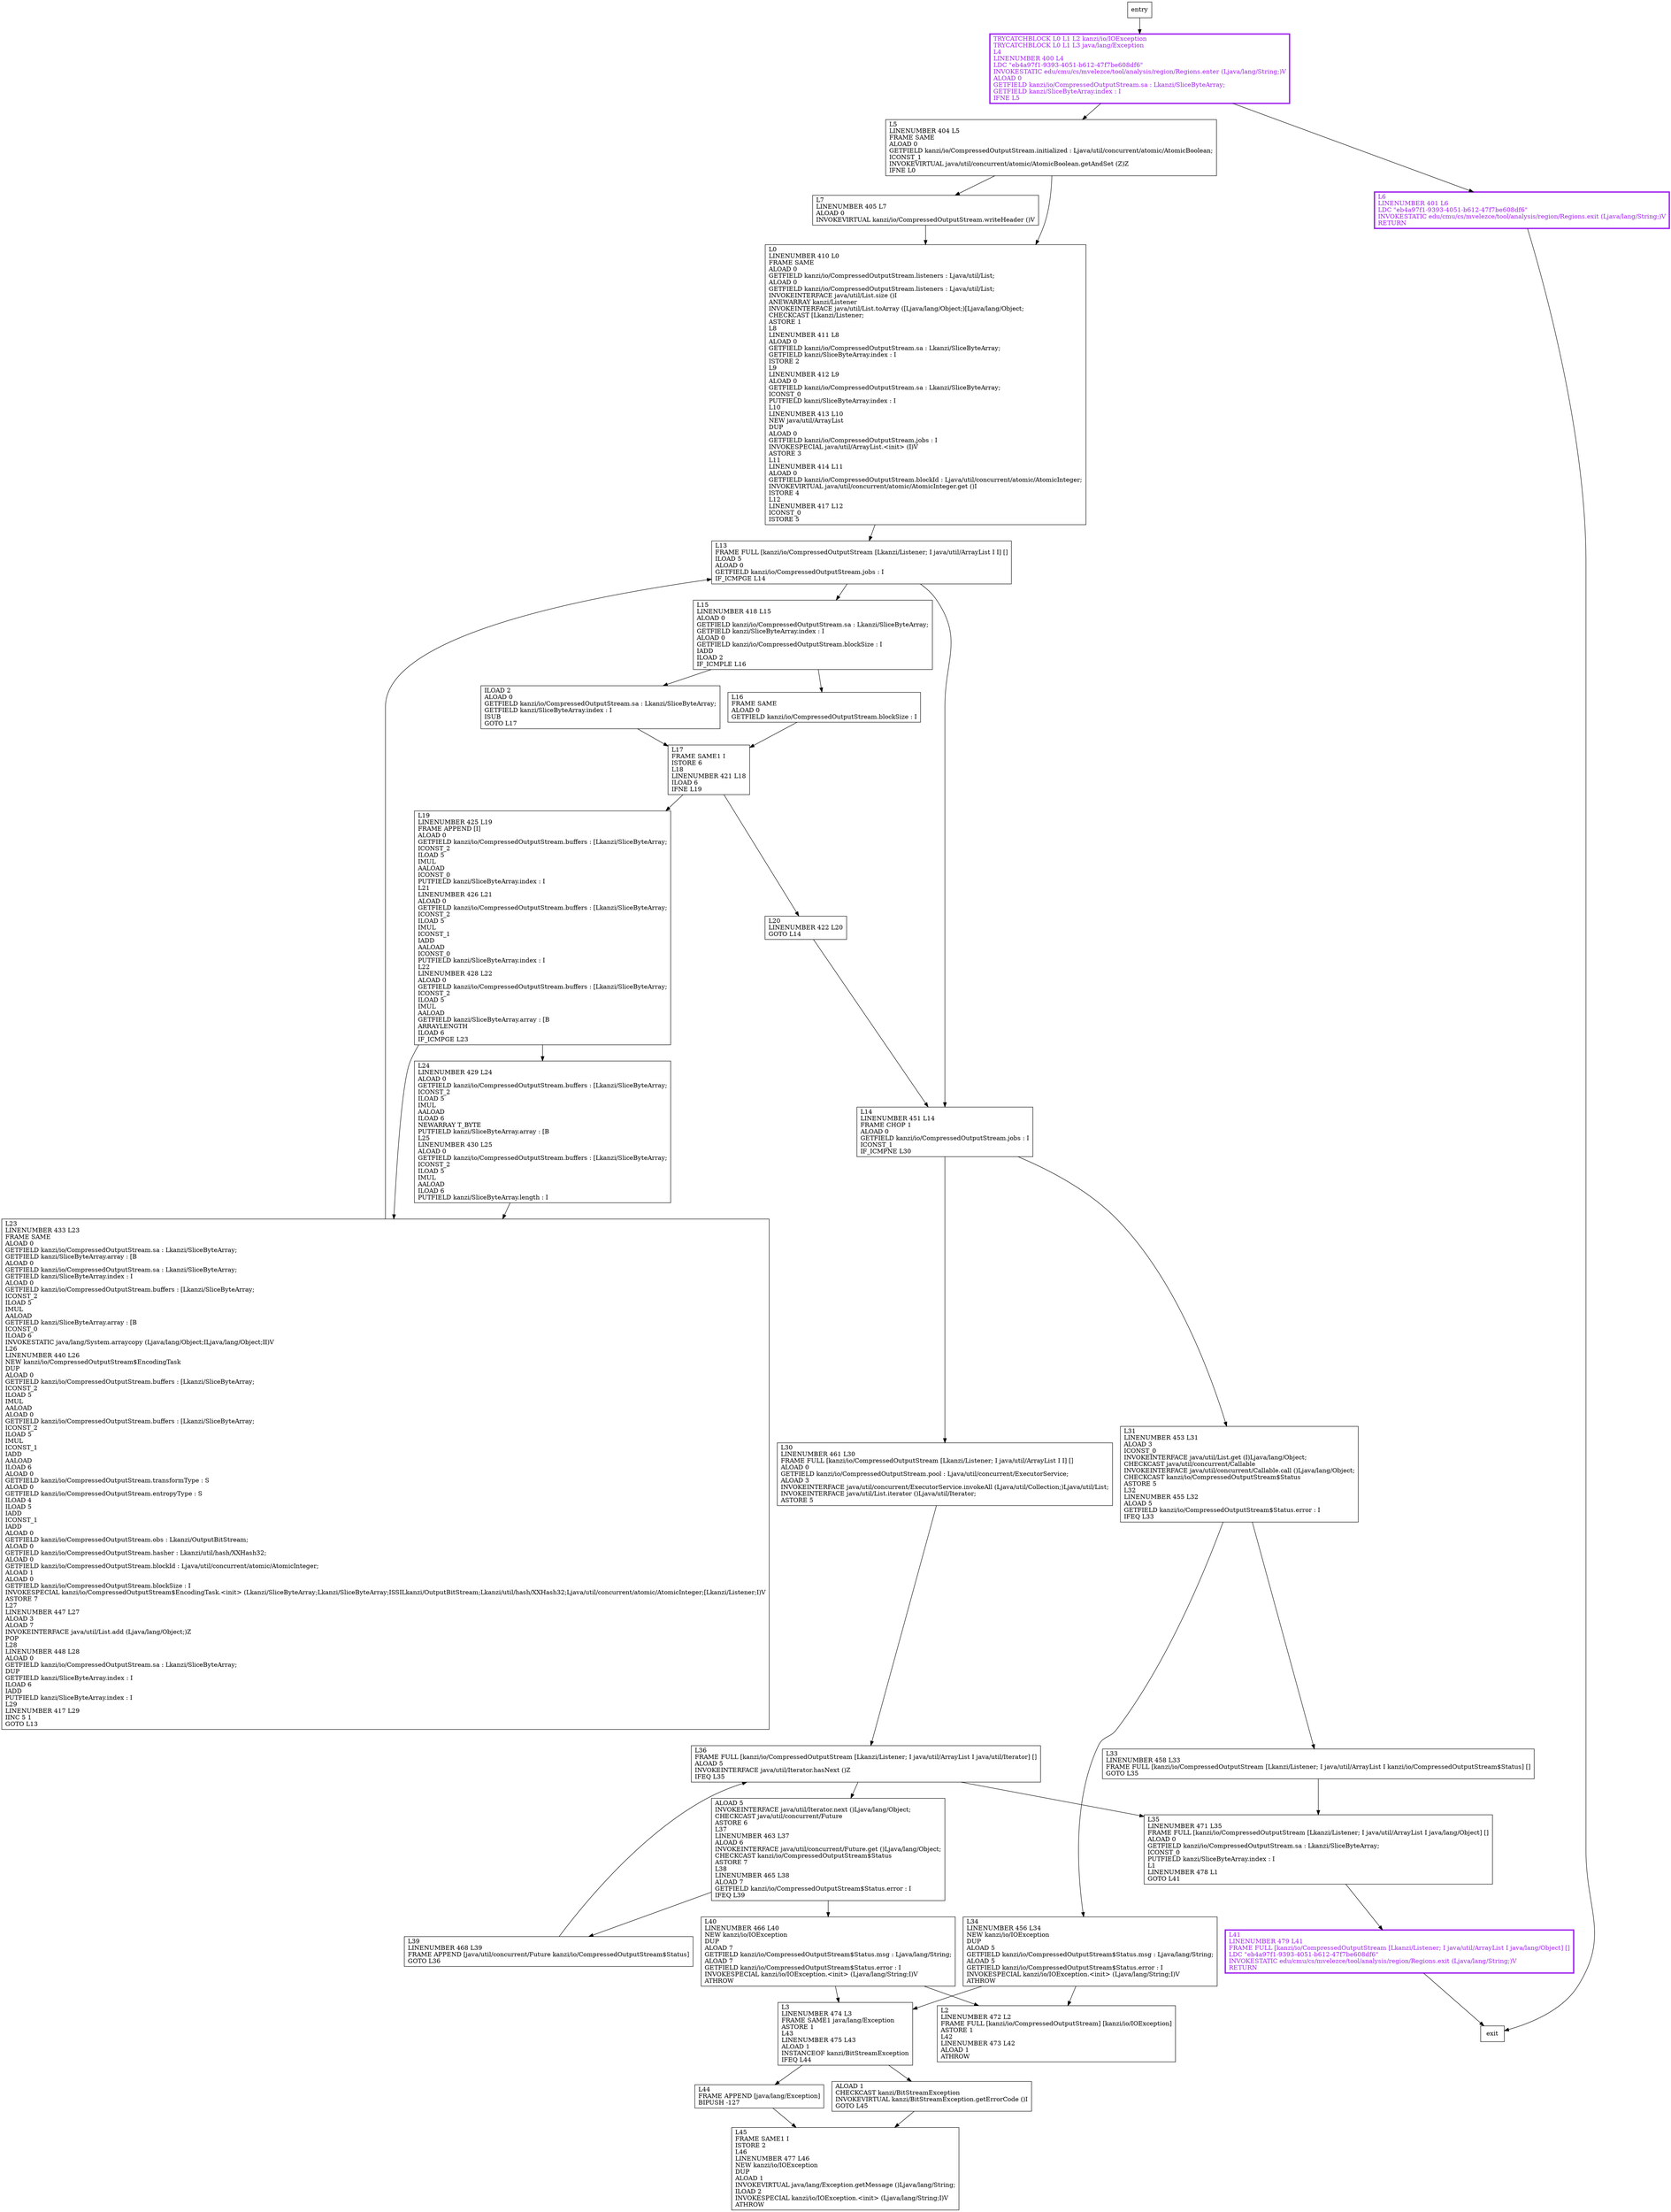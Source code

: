 digraph processBlock {
node [shape=record];
1119907629 [label="L7\lLINENUMBER 405 L7\lALOAD 0\lINVOKEVIRTUAL kanzi/io/CompressedOutputStream.writeHeader ()V\l"];
63813712 [label="L17\lFRAME SAME1 I\lISTORE 6\lL18\lLINENUMBER 421 L18\lILOAD 6\lIFNE L19\l"];
1934193320 [label="L44\lFRAME APPEND [java/lang/Exception]\lBIPUSH -127\l"];
1538077921 [label="L0\lLINENUMBER 410 L0\lFRAME SAME\lALOAD 0\lGETFIELD kanzi/io/CompressedOutputStream.listeners : Ljava/util/List;\lALOAD 0\lGETFIELD kanzi/io/CompressedOutputStream.listeners : Ljava/util/List;\lINVOKEINTERFACE java/util/List.size ()I\lANEWARRAY kanzi/Listener\lINVOKEINTERFACE java/util/List.toArray ([Ljava/lang/Object;)[Ljava/lang/Object;\lCHECKCAST [Lkanzi/Listener;\lASTORE 1\lL8\lLINENUMBER 411 L8\lALOAD 0\lGETFIELD kanzi/io/CompressedOutputStream.sa : Lkanzi/SliceByteArray;\lGETFIELD kanzi/SliceByteArray.index : I\lISTORE 2\lL9\lLINENUMBER 412 L9\lALOAD 0\lGETFIELD kanzi/io/CompressedOutputStream.sa : Lkanzi/SliceByteArray;\lICONST_0\lPUTFIELD kanzi/SliceByteArray.index : I\lL10\lLINENUMBER 413 L10\lNEW java/util/ArrayList\lDUP\lALOAD 0\lGETFIELD kanzi/io/CompressedOutputStream.jobs : I\lINVOKESPECIAL java/util/ArrayList.\<init\> (I)V\lASTORE 3\lL11\lLINENUMBER 414 L11\lALOAD 0\lGETFIELD kanzi/io/CompressedOutputStream.blockId : Ljava/util/concurrent/atomic/AtomicInteger;\lINVOKEVIRTUAL java/util/concurrent/atomic/AtomicInteger.get ()I\lISTORE 4\lL12\lLINENUMBER 417 L12\lICONST_0\lISTORE 5\l"];
598688981 [label="L3\lLINENUMBER 474 L3\lFRAME SAME1 java/lang/Exception\lASTORE 1\lL43\lLINENUMBER 475 L43\lALOAD 1\lINSTANCEOF kanzi/BitStreamException\lIFEQ L44\l"];
1928435309 [label="L39\lLINENUMBER 468 L39\lFRAME APPEND [java/util/concurrent/Future kanzi/io/CompressedOutputStream$Status]\lGOTO L36\l"];
2060552204 [label="L24\lLINENUMBER 429 L24\lALOAD 0\lGETFIELD kanzi/io/CompressedOutputStream.buffers : [Lkanzi/SliceByteArray;\lICONST_2\lILOAD 5\lIMUL\lAALOAD\lILOAD 6\lNEWARRAY T_BYTE\lPUTFIELD kanzi/SliceByteArray.array : [B\lL25\lLINENUMBER 430 L25\lALOAD 0\lGETFIELD kanzi/io/CompressedOutputStream.buffers : [Lkanzi/SliceByteArray;\lICONST_2\lILOAD 5\lIMUL\lAALOAD\lILOAD 6\lPUTFIELD kanzi/SliceByteArray.length : I\l"];
1924802937 [label="L31\lLINENUMBER 453 L31\lALOAD 3\lICONST_0\lINVOKEINTERFACE java/util/List.get (I)Ljava/lang/Object;\lCHECKCAST java/util/concurrent/Callable\lINVOKEINTERFACE java/util/concurrent/Callable.call ()Ljava/lang/Object;\lCHECKCAST kanzi/io/CompressedOutputStream$Status\lASTORE 5\lL32\lLINENUMBER 455 L32\lALOAD 5\lGETFIELD kanzi/io/CompressedOutputStream$Status.error : I\lIFEQ L33\l"];
1165099299 [label="L34\lLINENUMBER 456 L34\lNEW kanzi/io/IOException\lDUP\lALOAD 5\lGETFIELD kanzi/io/CompressedOutputStream$Status.msg : Ljava/lang/String;\lALOAD 5\lGETFIELD kanzi/io/CompressedOutputStream$Status.error : I\lINVOKESPECIAL kanzi/io/IOException.\<init\> (Ljava/lang/String;I)V\lATHROW\l"];
1680124243 [label="L13\lFRAME FULL [kanzi/io/CompressedOutputStream [Lkanzi/Listener; I java/util/ArrayList I I] []\lILOAD 5\lALOAD 0\lGETFIELD kanzi/io/CompressedOutputStream.jobs : I\lIF_ICMPGE L14\l"];
828246745 [label="L45\lFRAME SAME1 I\lISTORE 2\lL46\lLINENUMBER 477 L46\lNEW kanzi/io/IOException\lDUP\lALOAD 1\lINVOKEVIRTUAL java/lang/Exception.getMessage ()Ljava/lang/String;\lILOAD 2\lINVOKESPECIAL kanzi/io/IOException.\<init\> (Ljava/lang/String;I)V\lATHROW\l"];
1307239780 [label="L35\lLINENUMBER 471 L35\lFRAME FULL [kanzi/io/CompressedOutputStream [Lkanzi/Listener; I java/util/ArrayList I java/lang/Object] []\lALOAD 0\lGETFIELD kanzi/io/CompressedOutputStream.sa : Lkanzi/SliceByteArray;\lICONST_0\lPUTFIELD kanzi/SliceByteArray.index : I\lL1\lLINENUMBER 478 L1\lGOTO L41\l"];
281138512 [label="L19\lLINENUMBER 425 L19\lFRAME APPEND [I]\lALOAD 0\lGETFIELD kanzi/io/CompressedOutputStream.buffers : [Lkanzi/SliceByteArray;\lICONST_2\lILOAD 5\lIMUL\lAALOAD\lICONST_0\lPUTFIELD kanzi/SliceByteArray.index : I\lL21\lLINENUMBER 426 L21\lALOAD 0\lGETFIELD kanzi/io/CompressedOutputStream.buffers : [Lkanzi/SliceByteArray;\lICONST_2\lILOAD 5\lIMUL\lICONST_1\lIADD\lAALOAD\lICONST_0\lPUTFIELD kanzi/SliceByteArray.index : I\lL22\lLINENUMBER 428 L22\lALOAD 0\lGETFIELD kanzi/io/CompressedOutputStream.buffers : [Lkanzi/SliceByteArray;\lICONST_2\lILOAD 5\lIMUL\lAALOAD\lGETFIELD kanzi/SliceByteArray.array : [B\lARRAYLENGTH\lILOAD 6\lIF_ICMPGE L23\l"];
407150307 [label="ALOAD 5\lINVOKEINTERFACE java/util/Iterator.next ()Ljava/lang/Object;\lCHECKCAST java/util/concurrent/Future\lASTORE 6\lL37\lLINENUMBER 463 L37\lALOAD 6\lINVOKEINTERFACE java/util/concurrent/Future.get ()Ljava/lang/Object;\lCHECKCAST kanzi/io/CompressedOutputStream$Status\lASTORE 7\lL38\lLINENUMBER 465 L38\lALOAD 7\lGETFIELD kanzi/io/CompressedOutputStream$Status.error : I\lIFEQ L39\l"];
723647754 [label="L40\lLINENUMBER 466 L40\lNEW kanzi/io/IOException\lDUP\lALOAD 7\lGETFIELD kanzi/io/CompressedOutputStream$Status.msg : Ljava/lang/String;\lALOAD 7\lGETFIELD kanzi/io/CompressedOutputStream$Status.error : I\lINVOKESPECIAL kanzi/io/IOException.\<init\> (Ljava/lang/String;I)V\lATHROW\l"];
1470371942 [label="ALOAD 1\lCHECKCAST kanzi/BitStreamException\lINVOKEVIRTUAL kanzi/BitStreamException.getErrorCode ()I\lGOTO L45\l"];
1668597720 [label="L30\lLINENUMBER 461 L30\lFRAME FULL [kanzi/io/CompressedOutputStream [Lkanzi/Listener; I java/util/ArrayList I I] []\lALOAD 0\lGETFIELD kanzi/io/CompressedOutputStream.pool : Ljava/util/concurrent/ExecutorService;\lALOAD 3\lINVOKEINTERFACE java/util/concurrent/ExecutorService.invokeAll (Ljava/util/Collection;)Ljava/util/List;\lINVOKEINTERFACE java/util/List.iterator ()Ljava/util/Iterator;\lASTORE 5\l"];
1448372228 [label="L5\lLINENUMBER 404 L5\lFRAME SAME\lALOAD 0\lGETFIELD kanzi/io/CompressedOutputStream.initialized : Ljava/util/concurrent/atomic/AtomicBoolean;\lICONST_1\lINVOKEVIRTUAL java/util/concurrent/atomic/AtomicBoolean.getAndSet (Z)Z\lIFNE L0\l"];
830143695 [label="L36\lFRAME FULL [kanzi/io/CompressedOutputStream [Lkanzi/Listener; I java/util/ArrayList I java/util/Iterator] []\lALOAD 5\lINVOKEINTERFACE java/util/Iterator.hasNext ()Z\lIFEQ L35\l"];
924920633 [label="L14\lLINENUMBER 451 L14\lFRAME CHOP 1\lALOAD 0\lGETFIELD kanzi/io/CompressedOutputStream.jobs : I\lICONST_1\lIF_ICMPNE L30\l"];
999574557 [label="TRYCATCHBLOCK L0 L1 L2 kanzi/io/IOException\lTRYCATCHBLOCK L0 L1 L3 java/lang/Exception\lL4\lLINENUMBER 400 L4\lLDC \"eb4a97f1-9393-4051-b612-47f7be608df6\"\lINVOKESTATIC edu/cmu/cs/mvelezce/tool/analysis/region/Regions.enter (Ljava/lang/String;)V\lALOAD 0\lGETFIELD kanzi/io/CompressedOutputStream.sa : Lkanzi/SliceByteArray;\lGETFIELD kanzi/SliceByteArray.index : I\lIFNE L5\l"];
234217349 [label="L41\lLINENUMBER 479 L41\lFRAME FULL [kanzi/io/CompressedOutputStream [Lkanzi/Listener; I java/util/ArrayList I java/lang/Object] []\lLDC \"eb4a97f1-9393-4051-b612-47f7be608df6\"\lINVOKESTATIC edu/cmu/cs/mvelezce/tool/analysis/region/Regions.exit (Ljava/lang/String;)V\lRETURN\l"];
1887364410 [label="L20\lLINENUMBER 422 L20\lGOTO L14\l"];
1429570754 [label="L6\lLINENUMBER 401 L6\lLDC \"eb4a97f1-9393-4051-b612-47f7be608df6\"\lINVOKESTATIC edu/cmu/cs/mvelezce/tool/analysis/region/Regions.exit (Ljava/lang/String;)V\lRETURN\l"];
2096334223 [label="L16\lFRAME SAME\lALOAD 0\lGETFIELD kanzi/io/CompressedOutputStream.blockSize : I\l"];
73227978 [label="L33\lLINENUMBER 458 L33\lFRAME FULL [kanzi/io/CompressedOutputStream [Lkanzi/Listener; I java/util/ArrayList I kanzi/io/CompressedOutputStream$Status] []\lGOTO L35\l"];
1321970315 [label="L15\lLINENUMBER 418 L15\lALOAD 0\lGETFIELD kanzi/io/CompressedOutputStream.sa : Lkanzi/SliceByteArray;\lGETFIELD kanzi/SliceByteArray.index : I\lALOAD 0\lGETFIELD kanzi/io/CompressedOutputStream.blockSize : I\lIADD\lILOAD 2\lIF_ICMPLE L16\l"];
347123186 [label="L23\lLINENUMBER 433 L23\lFRAME SAME\lALOAD 0\lGETFIELD kanzi/io/CompressedOutputStream.sa : Lkanzi/SliceByteArray;\lGETFIELD kanzi/SliceByteArray.array : [B\lALOAD 0\lGETFIELD kanzi/io/CompressedOutputStream.sa : Lkanzi/SliceByteArray;\lGETFIELD kanzi/SliceByteArray.index : I\lALOAD 0\lGETFIELD kanzi/io/CompressedOutputStream.buffers : [Lkanzi/SliceByteArray;\lICONST_2\lILOAD 5\lIMUL\lAALOAD\lGETFIELD kanzi/SliceByteArray.array : [B\lICONST_0\lILOAD 6\lINVOKESTATIC java/lang/System.arraycopy (Ljava/lang/Object;ILjava/lang/Object;II)V\lL26\lLINENUMBER 440 L26\lNEW kanzi/io/CompressedOutputStream$EncodingTask\lDUP\lALOAD 0\lGETFIELD kanzi/io/CompressedOutputStream.buffers : [Lkanzi/SliceByteArray;\lICONST_2\lILOAD 5\lIMUL\lAALOAD\lALOAD 0\lGETFIELD kanzi/io/CompressedOutputStream.buffers : [Lkanzi/SliceByteArray;\lICONST_2\lILOAD 5\lIMUL\lICONST_1\lIADD\lAALOAD\lILOAD 6\lALOAD 0\lGETFIELD kanzi/io/CompressedOutputStream.transformType : S\lALOAD 0\lGETFIELD kanzi/io/CompressedOutputStream.entropyType : S\lILOAD 4\lILOAD 5\lIADD\lICONST_1\lIADD\lALOAD 0\lGETFIELD kanzi/io/CompressedOutputStream.obs : Lkanzi/OutputBitStream;\lALOAD 0\lGETFIELD kanzi/io/CompressedOutputStream.hasher : Lkanzi/util/hash/XXHash32;\lALOAD 0\lGETFIELD kanzi/io/CompressedOutputStream.blockId : Ljava/util/concurrent/atomic/AtomicInteger;\lALOAD 1\lALOAD 0\lGETFIELD kanzi/io/CompressedOutputStream.blockSize : I\lINVOKESPECIAL kanzi/io/CompressedOutputStream$EncodingTask.\<init\> (Lkanzi/SliceByteArray;Lkanzi/SliceByteArray;ISSILkanzi/OutputBitStream;Lkanzi/util/hash/XXHash32;Ljava/util/concurrent/atomic/AtomicInteger;[Lkanzi/Listener;I)V\lASTORE 7\lL27\lLINENUMBER 447 L27\lALOAD 3\lALOAD 7\lINVOKEINTERFACE java/util/List.add (Ljava/lang/Object;)Z\lPOP\lL28\lLINENUMBER 448 L28\lALOAD 0\lGETFIELD kanzi/io/CompressedOutputStream.sa : Lkanzi/SliceByteArray;\lDUP\lGETFIELD kanzi/SliceByteArray.index : I\lILOAD 6\lIADD\lPUTFIELD kanzi/SliceByteArray.index : I\lL29\lLINENUMBER 417 L29\lIINC 5 1\lGOTO L13\l"];
16598098 [label="L2\lLINENUMBER 472 L2\lFRAME FULL [kanzi/io/CompressedOutputStream] [kanzi/io/IOException]\lASTORE 1\lL42\lLINENUMBER 473 L42\lALOAD 1\lATHROW\l"];
1032528955 [label="ILOAD 2\lALOAD 0\lGETFIELD kanzi/io/CompressedOutputStream.sa : Lkanzi/SliceByteArray;\lGETFIELD kanzi/SliceByteArray.index : I\lISUB\lGOTO L17\l"];
entry;
exit;
1119907629 -> 1538077921;
63813712 -> 1887364410;
63813712 -> 281138512;
1934193320 -> 828246745;
1538077921 -> 1680124243;
598688981 -> 1470371942;
598688981 -> 1934193320;
1928435309 -> 830143695;
2060552204 -> 347123186;
1924802937 -> 73227978;
1924802937 -> 1165099299;
1165099299 -> 598688981;
1165099299 -> 16598098;
1680124243 -> 1321970315;
1680124243 -> 924920633;
1307239780 -> 234217349;
281138512 -> 2060552204;
281138512 -> 347123186;
407150307 -> 1928435309;
407150307 -> 723647754;
723647754 -> 598688981;
723647754 -> 16598098;
1470371942 -> 828246745;
1668597720 -> 830143695;
1448372228 -> 1119907629;
1448372228 -> 1538077921;
830143695 -> 1307239780;
830143695 -> 407150307;
924920633 -> 1668597720;
924920633 -> 1924802937;
999574557 -> 1429570754;
999574557 -> 1448372228;
234217349 -> exit;
1887364410 -> 924920633;
entry -> 999574557;
1429570754 -> exit;
2096334223 -> 63813712;
73227978 -> 1307239780;
1321970315 -> 2096334223;
1321970315 -> 1032528955;
347123186 -> 1680124243;
1032528955 -> 63813712;
1429570754[fontcolor="purple", penwidth=3, color="purple"];
999574557[fontcolor="purple", penwidth=3, color="purple"];
234217349[fontcolor="purple", penwidth=3, color="purple"];
}

